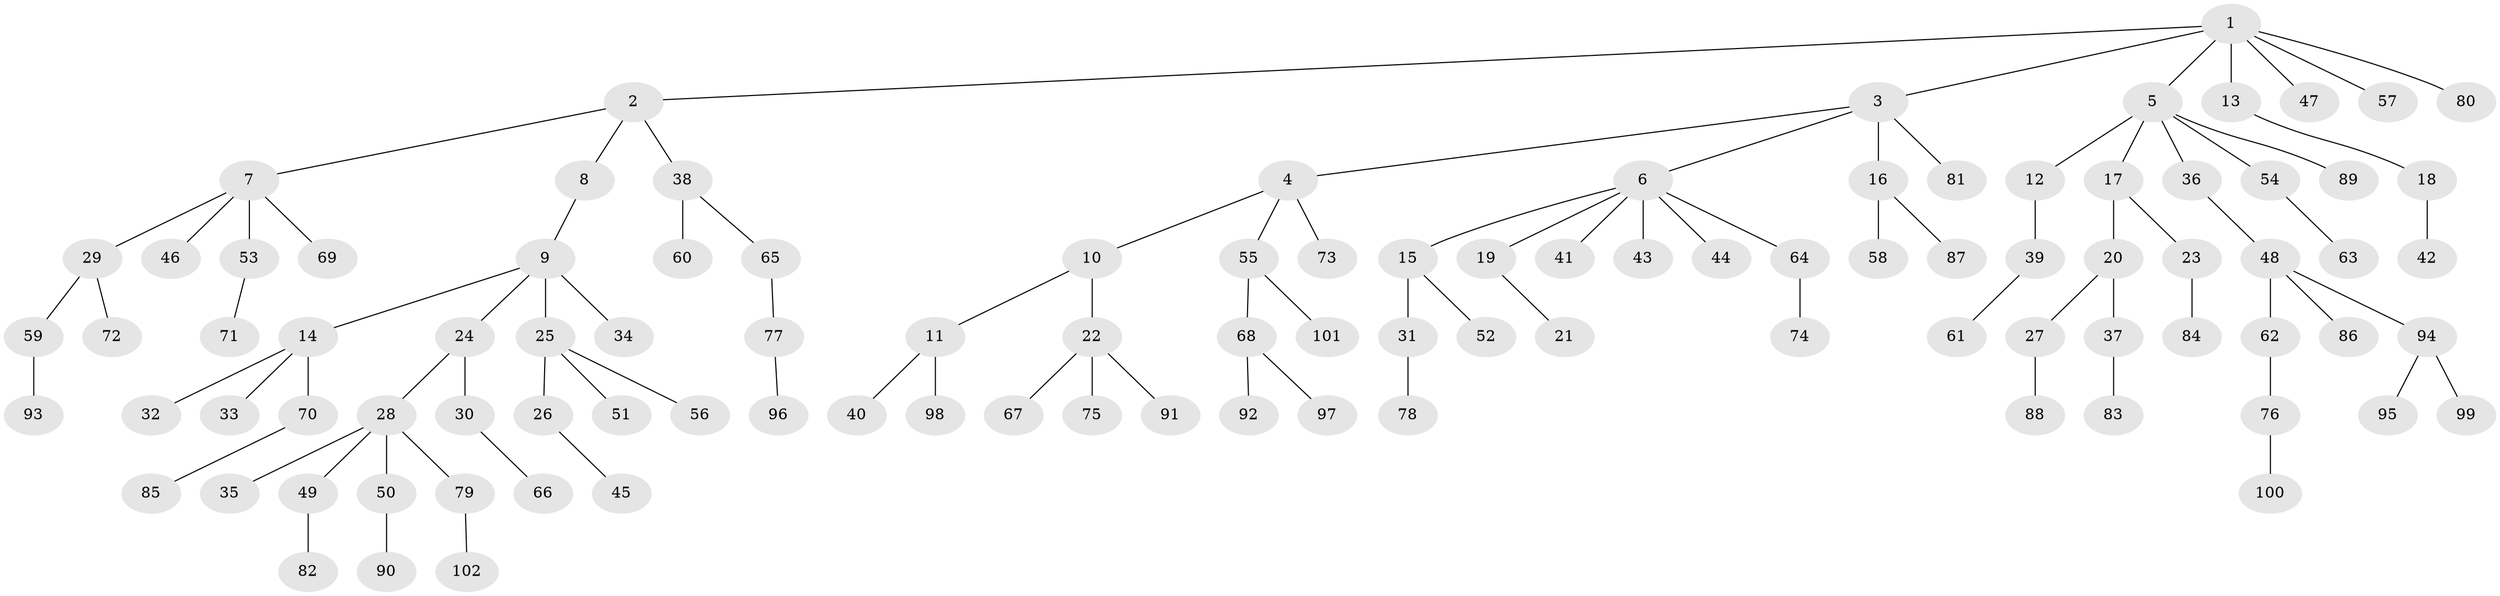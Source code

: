 // Generated by graph-tools (version 1.1) at 2025/36/03/09/25 02:36:57]
// undirected, 102 vertices, 101 edges
graph export_dot {
graph [start="1"]
  node [color=gray90,style=filled];
  1;
  2;
  3;
  4;
  5;
  6;
  7;
  8;
  9;
  10;
  11;
  12;
  13;
  14;
  15;
  16;
  17;
  18;
  19;
  20;
  21;
  22;
  23;
  24;
  25;
  26;
  27;
  28;
  29;
  30;
  31;
  32;
  33;
  34;
  35;
  36;
  37;
  38;
  39;
  40;
  41;
  42;
  43;
  44;
  45;
  46;
  47;
  48;
  49;
  50;
  51;
  52;
  53;
  54;
  55;
  56;
  57;
  58;
  59;
  60;
  61;
  62;
  63;
  64;
  65;
  66;
  67;
  68;
  69;
  70;
  71;
  72;
  73;
  74;
  75;
  76;
  77;
  78;
  79;
  80;
  81;
  82;
  83;
  84;
  85;
  86;
  87;
  88;
  89;
  90;
  91;
  92;
  93;
  94;
  95;
  96;
  97;
  98;
  99;
  100;
  101;
  102;
  1 -- 2;
  1 -- 3;
  1 -- 5;
  1 -- 13;
  1 -- 47;
  1 -- 57;
  1 -- 80;
  2 -- 7;
  2 -- 8;
  2 -- 38;
  3 -- 4;
  3 -- 6;
  3 -- 16;
  3 -- 81;
  4 -- 10;
  4 -- 55;
  4 -- 73;
  5 -- 12;
  5 -- 17;
  5 -- 36;
  5 -- 54;
  5 -- 89;
  6 -- 15;
  6 -- 19;
  6 -- 41;
  6 -- 43;
  6 -- 44;
  6 -- 64;
  7 -- 29;
  7 -- 46;
  7 -- 53;
  7 -- 69;
  8 -- 9;
  9 -- 14;
  9 -- 24;
  9 -- 25;
  9 -- 34;
  10 -- 11;
  10 -- 22;
  11 -- 40;
  11 -- 98;
  12 -- 39;
  13 -- 18;
  14 -- 32;
  14 -- 33;
  14 -- 70;
  15 -- 31;
  15 -- 52;
  16 -- 58;
  16 -- 87;
  17 -- 20;
  17 -- 23;
  18 -- 42;
  19 -- 21;
  20 -- 27;
  20 -- 37;
  22 -- 67;
  22 -- 75;
  22 -- 91;
  23 -- 84;
  24 -- 28;
  24 -- 30;
  25 -- 26;
  25 -- 51;
  25 -- 56;
  26 -- 45;
  27 -- 88;
  28 -- 35;
  28 -- 49;
  28 -- 50;
  28 -- 79;
  29 -- 59;
  29 -- 72;
  30 -- 66;
  31 -- 78;
  36 -- 48;
  37 -- 83;
  38 -- 60;
  38 -- 65;
  39 -- 61;
  48 -- 62;
  48 -- 86;
  48 -- 94;
  49 -- 82;
  50 -- 90;
  53 -- 71;
  54 -- 63;
  55 -- 68;
  55 -- 101;
  59 -- 93;
  62 -- 76;
  64 -- 74;
  65 -- 77;
  68 -- 92;
  68 -- 97;
  70 -- 85;
  76 -- 100;
  77 -- 96;
  79 -- 102;
  94 -- 95;
  94 -- 99;
}

